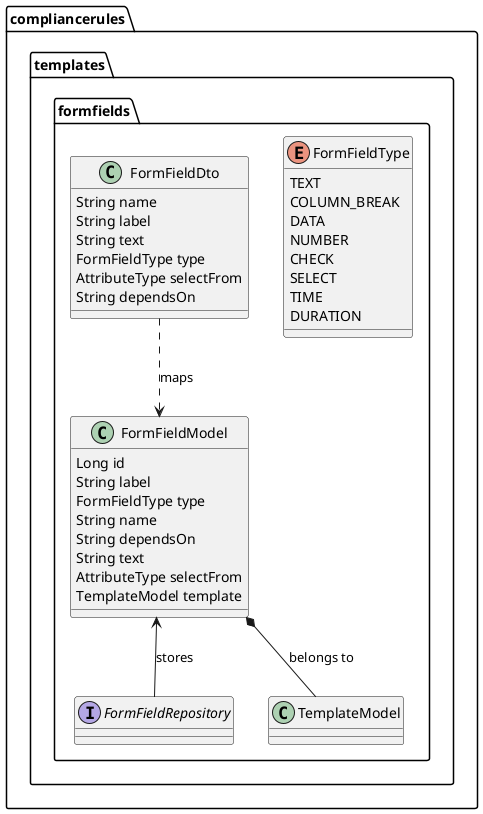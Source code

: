 @startuml class-diagram-compliancerules-formfields

package compliancerules.templates.formfields {

    enum FormFieldType {
        TEXT
        COLUMN_BREAK
        DATA
        NUMBER
        CHECK
        SELECT
        TIME
        DURATION
    }

    class FormFieldDto {
        String name
        String label
        String text
        FormFieldType type
        AttributeType selectFrom
        String dependsOn
    }

    class FormFieldModel {
        Long id
        String label
        FormFieldType type
        String name
        String dependsOn
        String text
        AttributeType selectFrom
        TemplateModel template
    }

    interface FormFieldRepository {
    }

    FormFieldDto ..> FormFieldModel: maps
    FormFieldModel <-- FormFieldRepository: stores
    FormFieldModel *-- TemplateModel: belongs to
}

@enduml
